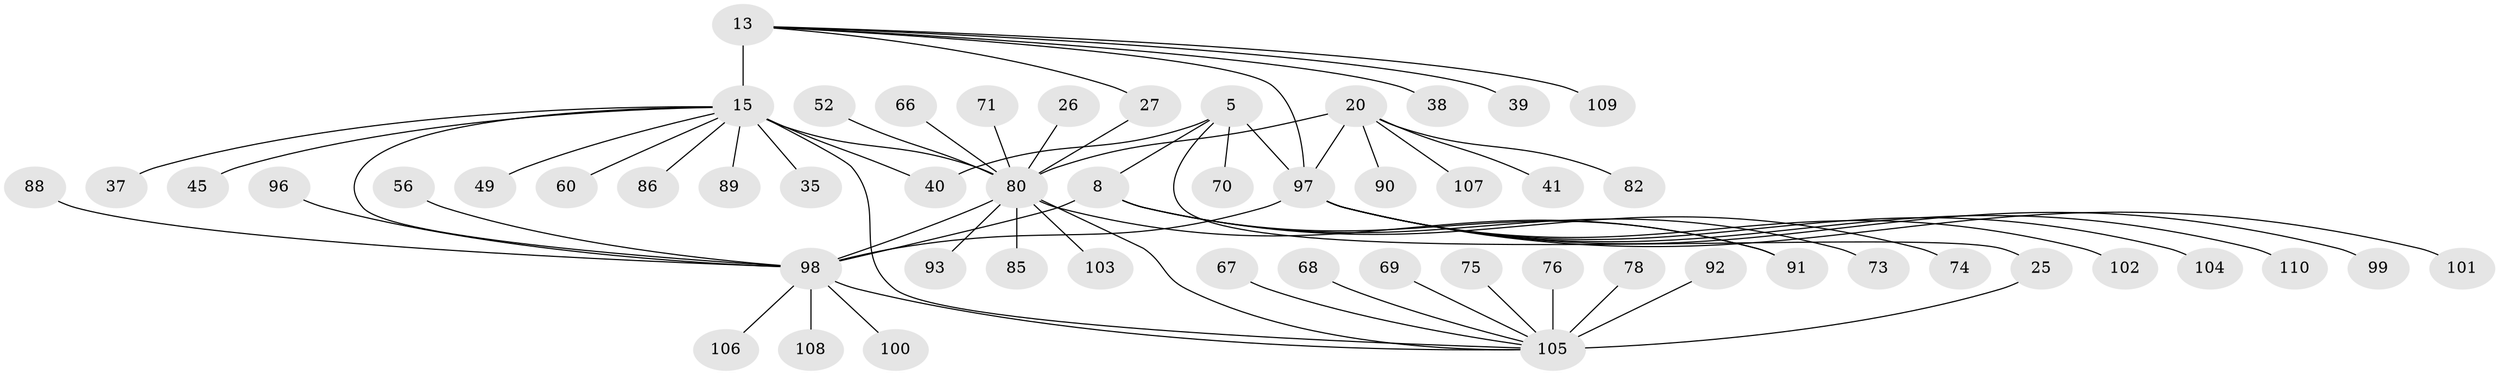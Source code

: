 // original degree distribution, {11: 0.01818181818181818, 5: 0.01818181818181818, 8: 0.02727272727272727, 7: 0.06363636363636363, 6: 0.03636363636363636, 9: 0.03636363636363636, 10: 0.01818181818181818, 4: 0.01818181818181818, 1: 0.5818181818181818, 2: 0.11818181818181818, 3: 0.06363636363636363}
// Generated by graph-tools (version 1.1) at 2025/54/03/09/25 04:54:41]
// undirected, 55 vertices, 64 edges
graph export_dot {
graph [start="1"]
  node [color=gray90,style=filled];
  5 [super="+2"];
  8 [super="+7"];
  13 [super="+12"];
  15 [super="+11+14"];
  20 [super="+16"];
  25 [super="+22"];
  26;
  27;
  35 [super="+31"];
  37;
  38;
  39;
  40;
  41;
  45;
  49;
  52;
  56 [super="+32+34+50+54"];
  60;
  66;
  67;
  68 [super="+33"];
  69;
  70;
  71;
  73;
  74;
  75;
  76;
  78;
  80 [super="+53+57+19"];
  82 [super="+43"];
  85 [super="+64"];
  86;
  88;
  89;
  90;
  91;
  92 [super="+83"];
  93;
  96;
  97 [super="+42+72+77+79+87+94"];
  98 [super="+9+10"];
  99;
  100 [super="+51+55+58"];
  101;
  102;
  103;
  104;
  105 [super="+46+84+24+29+44+59"];
  106;
  107 [super="+81"];
  108;
  109;
  110 [super="+95"];
  5 -- 40;
  5 -- 70;
  5 -- 25;
  5 -- 8;
  5 -- 97 [weight=6];
  8 -- 91;
  8 -- 73;
  8 -- 74;
  8 -- 98 [weight=6];
  13 -- 15 [weight=6];
  13 -- 39;
  13 -- 109;
  13 -- 38;
  13 -- 27;
  13 -- 97;
  15 -- 49;
  15 -- 60;
  15 -- 37;
  15 -- 89;
  15 -- 80 [weight=2];
  15 -- 98;
  15 -- 35;
  15 -- 40;
  15 -- 105 [weight=2];
  15 -- 45;
  15 -- 86;
  20 -- 90;
  20 -- 41;
  20 -- 82;
  20 -- 107;
  20 -- 80 [weight=6];
  20 -- 97;
  25 -- 105 [weight=6];
  26 -- 80;
  27 -- 80;
  52 -- 80;
  56 -- 98;
  66 -- 80;
  67 -- 105;
  68 -- 105;
  69 -- 105;
  71 -- 80;
  75 -- 105;
  76 -- 105;
  78 -- 105;
  80 -- 98 [weight=2];
  80 -- 103;
  80 -- 105;
  80 -- 91;
  80 -- 85;
  80 -- 93;
  88 -- 98;
  92 -- 105;
  96 -- 98;
  97 -- 98;
  97 -- 99;
  97 -- 101;
  97 -- 102;
  97 -- 104;
  97 -- 110;
  98 -- 108;
  98 -- 100;
  98 -- 105;
  98 -- 106;
}
